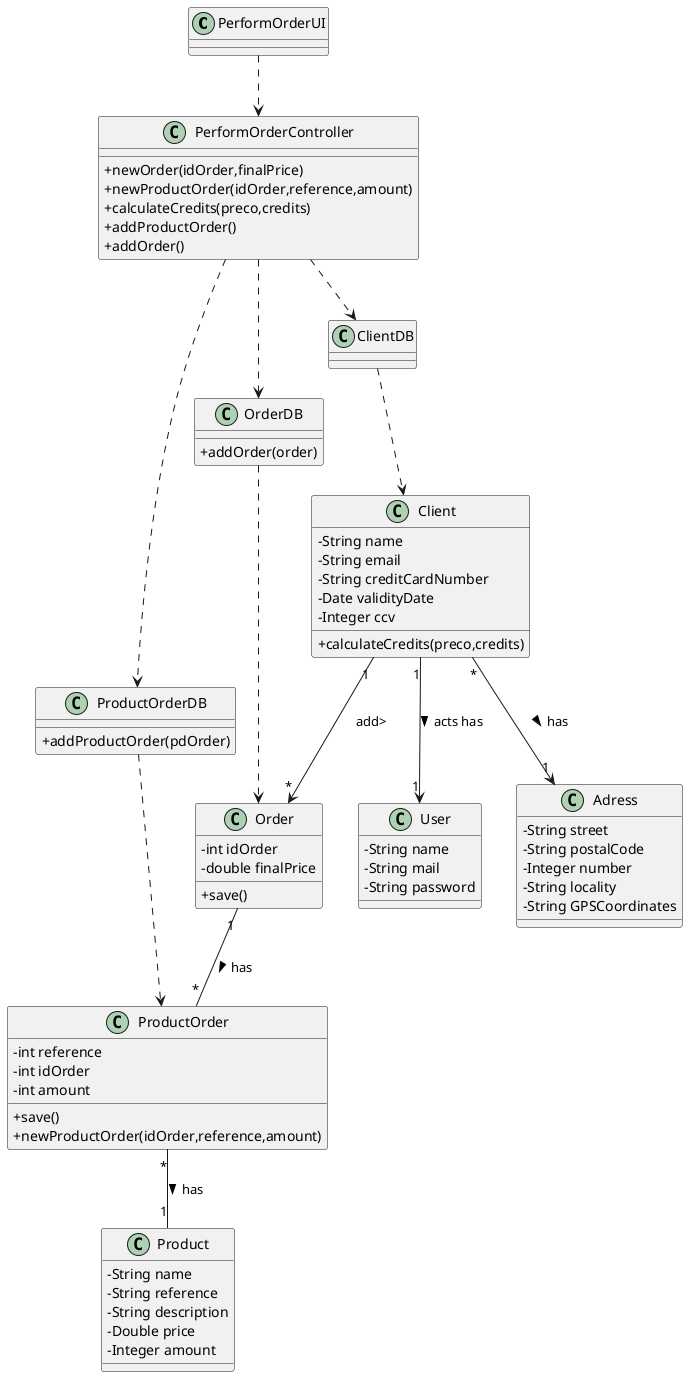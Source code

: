 @startuml
skinparam classAttributeIconSize 0


class PerformOrderUI {

}

class PerformOrderController {
+newOrder(idOrder,finalPrice)
+newProductOrder(idOrder,reference,amount)
+calculateCredits(preco,credits)
+addProductOrder()
+addOrder()
}

class OrderDB {
+addOrder(order)
}

class ProductOrderDB {
+addProductOrder(pdOrder)
}

class Product {
  -String name
  -String reference
  -String description
  -Double price
  -Integer amount

}

class Order {
  - int idOrder
  - double finalPrice
  + save()
}

class ProductOrder {
  -int reference
  -int idOrder
  -int amount
  +save()
  + newProductOrder(idOrder,reference,amount)
}

class Client {
  -String name
  -String email
  -String creditCardNumber
  -Date validityDate
  -Integer ccv
  +calculateCredits(preco,credits)

}

class Adress {
  -String street
  -String postalCode
  -Integer number
  -String locality
  -String GPSCoordinates

}

class ClientDB {

}

class User {
  -String name
  -String mail
  -String password
}

PerformOrderUI ..> PerformOrderController
PerformOrderController ..> ProductOrderDB
PerformOrderController ..> OrderDB
PerformOrderController ..> ClientDB
ClientDB ..> Client
OrderDB  ..>  Order
ProductOrderDB ..> ProductOrder

Client "1" --> "*" Order : add>

Client "*" --> "1" Adress: has >

Client "1" --> "1" User : acts has >

Order "1" -- "*" ProductOrder : has >

ProductOrder "*" -- "1" Product : has >



@enduml

